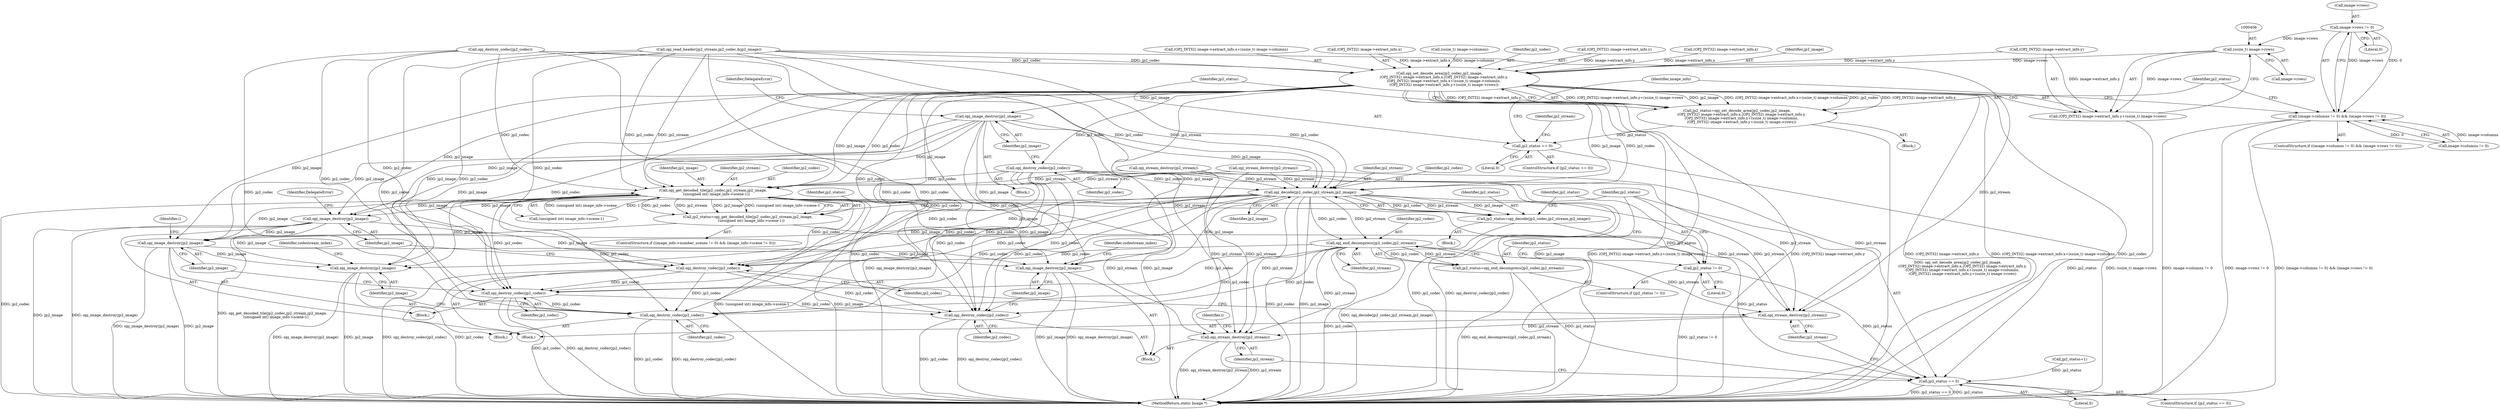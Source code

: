 digraph "0_ImageMagick_ac23b02ecb741e5de60f5235ea443790c88a0b80@pointer" {
"1000359" [label="(Call,image->rows != 0)"];
"1000353" [label="(Call,(image->columns != 0) && (image->rows != 0))"];
"1000405" [label="(Call,(ssize_t) image->rows)"];
"1000367" [label="(Call,opj_set_decode_area(jp2_codec,jp2_image,\n        (OPJ_INT32) image->extract_info.x,(OPJ_INT32) image->extract_info.y,\n        (OPJ_INT32) image->extract_info.x+(ssize_t) image->columns,\n        (OPJ_INT32) image->extract_info.y+(ssize_t) image->rows))"];
"1000365" [label="(Call,jp2_status=opj_set_decode_area(jp2_codec,jp2_image,\n        (OPJ_INT32) image->extract_info.x,(OPJ_INT32) image->extract_info.y,\n        (OPJ_INT32) image->extract_info.x+(ssize_t) image->columns,\n        (OPJ_INT32) image->extract_info.y+(ssize_t) image->rows))"];
"1000411" [label="(Call,jp2_status == 0)"];
"1000473" [label="(Call,jp2_status == 0)"];
"1000417" [label="(Call,opj_destroy_codec(jp2_codec))"];
"1000438" [label="(Call,opj_get_decoded_tile(jp2_codec,jp2_stream,jp2_image,\n      (unsigned int) image_info->scene-1))"];
"1000436" [label="(Call,jp2_status=opj_get_decoded_tile(jp2_codec,jp2_stream,jp2_image,\n      (unsigned int) image_info->scene-1))"];
"1000477" [label="(Call,opj_stream_destroy(jp2_stream))"];
"1000486" [label="(Call,opj_stream_destroy(jp2_stream))"];
"1000479" [label="(Call,opj_destroy_codec(jp2_codec))"];
"1000597" [label="(Call,opj_destroy_codec(jp2_codec))"];
"1000745" [label="(Call,opj_destroy_codec(jp2_codec))"];
"1001002" [label="(Call,opj_destroy_codec(jp2_codec))"];
"1000481" [label="(Call,opj_image_destroy(jp2_image))"];
"1000599" [label="(Call,opj_image_destroy(jp2_image))"];
"1000747" [label="(Call,opj_image_destroy(jp2_image))"];
"1001004" [label="(Call,opj_image_destroy(jp2_image))"];
"1000459" [label="(Call,opj_decode(jp2_codec,jp2_stream,jp2_image))"];
"1000457" [label="(Call,jp2_status=opj_decode(jp2_codec,jp2_stream,jp2_image))"];
"1000464" [label="(Call,jp2_status != 0)"];
"1000469" [label="(Call,opj_end_decompress(jp2_codec,jp2_stream))"];
"1000467" [label="(Call,jp2_status=opj_end_decompress(jp2_codec,jp2_stream))"];
"1000419" [label="(Call,opj_image_destroy(jp2_image))"];
"1000397" [label="(Call,(OPJ_INT32) image->extract_info.y+(ssize_t) image->rows)"];
"1000481" [label="(Call,opj_image_destroy(jp2_image))"];
"1000369" [label="(Identifier,jp2_image)"];
"1000353" [label="(Call,(image->columns != 0) && (image->rows != 0))"];
"1000598" [label="(Identifier,jp2_codec)"];
"1000420" [label="(Identifier,jp2_image)"];
"1000458" [label="(Identifier,jp2_status)"];
"1000747" [label="(Call,opj_image_destroy(jp2_image))"];
"1000397" [label="(Call,(OPJ_INT32) image->extract_info.y+(ssize_t) image->rows)"];
"1000354" [label="(Call,image->columns != 0)"];
"1001004" [label="(Call,opj_image_destroy(jp2_image))"];
"1000466" [label="(Literal,0)"];
"1000417" [label="(Call,opj_destroy_codec(jp2_codec))"];
"1000480" [label="(Identifier,jp2_codec)"];
"1000478" [label="(Identifier,jp2_stream)"];
"1000457" [label="(Call,jp2_status=opj_decode(jp2_codec,jp2_stream,jp2_image))"];
"1000398" [label="(Call,(OPJ_INT32) image->extract_info.y)"];
"1000599" [label="(Call,opj_image_destroy(jp2_image))"];
"1000335" [label="(Call,opj_read_header(jp2_stream,jp2_codec,&jp2_image))"];
"1000349" [label="(Call,jp2_status=1)"];
"1000746" [label="(Identifier,jp2_codec)"];
"1001008" [label="(Identifier,codestream_index)"];
"1000342" [label="(Call,opj_stream_destroy(jp2_stream))"];
"1000473" [label="(Call,jp2_status == 0)"];
"1000456" [label="(Block,)"];
"1000377" [label="(Call,(OPJ_INT32) image->extract_info.y)"];
"1000460" [label="(Identifier,jp2_codec)"];
"1000487" [label="(Identifier,jp2_stream)"];
"1000596" [label="(Block,)"];
"1000462" [label="(Identifier,jp2_image)"];
"1000419" [label="(Call,opj_image_destroy(jp2_image))"];
"1000441" [label="(Identifier,jp2_image)"];
"1000365" [label="(Call,jp2_status=opj_set_decode_area(jp2_codec,jp2_image,\n        (OPJ_INT32) image->extract_info.x,(OPJ_INT32) image->extract_info.y,\n        (OPJ_INT32) image->extract_info.x+(ssize_t) image->columns,\n        (OPJ_INT32) image->extract_info.y+(ssize_t) image->rows))"];
"1001002" [label="(Call,opj_destroy_codec(jp2_codec))"];
"1000384" [label="(Call,(OPJ_INT32) image->extract_info.x+(ssize_t) image->columns)"];
"1000410" [label="(ControlStructure,if (jp2_status == 0))"];
"1001005" [label="(Identifier,jp2_image)"];
"1000416" [label="(Identifier,jp2_stream)"];
"1000470" [label="(Identifier,jp2_codec)"];
"1000471" [label="(Identifier,jp2_stream)"];
"1000412" [label="(Identifier,jp2_status)"];
"1001016" [label="(MethodReturn,static Image *)"];
"1000422" [label="(Identifier,DelegateError)"];
"1000344" [label="(Call,opj_destroy_codec(jp2_codec))"];
"1000415" [label="(Call,opj_stream_destroy(jp2_stream))"];
"1000442" [label="(Call,(unsigned int) image_info->scene-1)"];
"1000597" [label="(Call,opj_destroy_codec(jp2_codec))"];
"1000600" [label="(Identifier,jp2_image)"];
"1000366" [label="(Identifier,jp2_status)"];
"1000370" [label="(Call,(OPJ_INT32) image->extract_info.x)"];
"1000438" [label="(Call,opj_get_decoded_tile(jp2_codec,jp2_stream,jp2_image,\n      (unsigned int) image_info->scene-1))"];
"1000476" [label="(Block,)"];
"1000411" [label="(Call,jp2_status == 0)"];
"1000486" [label="(Call,opj_stream_destroy(jp2_stream))"];
"1000392" [label="(Call,(ssize_t) image->columns)"];
"1000368" [label="(Identifier,jp2_codec)"];
"1000359" [label="(Call,image->rows != 0)"];
"1000440" [label="(Identifier,jp2_stream)"];
"1000360" [label="(Call,image->rows)"];
"1000364" [label="(Block,)"];
"1000385" [label="(Call,(OPJ_INT32) image->extract_info.x)"];
"1000467" [label="(Call,jp2_status=opj_end_decompress(jp2_codec,jp2_stream))"];
"1000463" [label="(ControlStructure,if (jp2_status != 0))"];
"1000428" [label="(Identifier,image_info)"];
"1000745" [label="(Call,opj_destroy_codec(jp2_codec))"];
"1000459" [label="(Call,opj_decode(jp2_codec,jp2_stream,jp2_image))"];
"1000751" [label="(Identifier,codestream_index)"];
"1000744" [label="(Block,)"];
"1000424" [label="(ControlStructure,if ((image_info->number_scenes != 0) && (image_info->scene != 0)))"];
"1001003" [label="(Identifier,jp2_codec)"];
"1000468" [label="(Identifier,jp2_status)"];
"1000367" [label="(Call,opj_set_decode_area(jp2_codec,jp2_image,\n        (OPJ_INT32) image->extract_info.x,(OPJ_INT32) image->extract_info.y,\n        (OPJ_INT32) image->extract_info.x+(ssize_t) image->columns,\n        (OPJ_INT32) image->extract_info.y+(ssize_t) image->rows))"];
"1000418" [label="(Identifier,jp2_codec)"];
"1000484" [label="(Identifier,DelegateError)"];
"1000437" [label="(Identifier,jp2_status)"];
"1000363" [label="(Literal,0)"];
"1000352" [label="(ControlStructure,if ((image->columns != 0) && (image->rows != 0)))"];
"1000475" [label="(Literal,0)"];
"1000472" [label="(ControlStructure,if (jp2_status == 0))"];
"1000413" [label="(Literal,0)"];
"1000108" [label="(Block,)"];
"1000474" [label="(Identifier,jp2_status)"];
"1000500" [label="(Identifier,i)"];
"1000414" [label="(Block,)"];
"1000465" [label="(Identifier,jp2_status)"];
"1000490" [label="(Identifier,i)"];
"1000748" [label="(Identifier,jp2_image)"];
"1000407" [label="(Call,image->rows)"];
"1000439" [label="(Identifier,jp2_codec)"];
"1000482" [label="(Identifier,jp2_image)"];
"1000461" [label="(Identifier,jp2_stream)"];
"1000405" [label="(Call,(ssize_t) image->rows)"];
"1000469" [label="(Call,opj_end_decompress(jp2_codec,jp2_stream))"];
"1000479" [label="(Call,opj_destroy_codec(jp2_codec))"];
"1000477" [label="(Call,opj_stream_destroy(jp2_stream))"];
"1000464" [label="(Call,jp2_status != 0)"];
"1000436" [label="(Call,jp2_status=opj_get_decoded_tile(jp2_codec,jp2_stream,jp2_image,\n      (unsigned int) image_info->scene-1))"];
"1000359" -> "1000353"  [label="AST: "];
"1000359" -> "1000363"  [label="CFG: "];
"1000360" -> "1000359"  [label="AST: "];
"1000363" -> "1000359"  [label="AST: "];
"1000353" -> "1000359"  [label="CFG: "];
"1000359" -> "1000353"  [label="DDG: image->rows"];
"1000359" -> "1000353"  [label="DDG: 0"];
"1000359" -> "1000405"  [label="DDG: image->rows"];
"1000353" -> "1000352"  [label="AST: "];
"1000353" -> "1000354"  [label="CFG: "];
"1000354" -> "1000353"  [label="AST: "];
"1000366" -> "1000353"  [label="CFG: "];
"1000428" -> "1000353"  [label="CFG: "];
"1000353" -> "1001016"  [label="DDG: (image->columns != 0) && (image->rows != 0)"];
"1000353" -> "1001016"  [label="DDG: image->columns != 0"];
"1000353" -> "1001016"  [label="DDG: image->rows != 0"];
"1000354" -> "1000353"  [label="DDG: image->columns"];
"1000354" -> "1000353"  [label="DDG: 0"];
"1000405" -> "1000397"  [label="AST: "];
"1000405" -> "1000407"  [label="CFG: "];
"1000406" -> "1000405"  [label="AST: "];
"1000407" -> "1000405"  [label="AST: "];
"1000397" -> "1000405"  [label="CFG: "];
"1000405" -> "1000367"  [label="DDG: image->rows"];
"1000405" -> "1000397"  [label="DDG: image->rows"];
"1000367" -> "1000365"  [label="AST: "];
"1000367" -> "1000397"  [label="CFG: "];
"1000368" -> "1000367"  [label="AST: "];
"1000369" -> "1000367"  [label="AST: "];
"1000370" -> "1000367"  [label="AST: "];
"1000377" -> "1000367"  [label="AST: "];
"1000384" -> "1000367"  [label="AST: "];
"1000397" -> "1000367"  [label="AST: "];
"1000365" -> "1000367"  [label="CFG: "];
"1000367" -> "1001016"  [label="DDG: jp2_image"];
"1000367" -> "1001016"  [label="DDG: (OPJ_INT32) image->extract_info.y+(ssize_t) image->rows"];
"1000367" -> "1001016"  [label="DDG: (OPJ_INT32) image->extract_info.y"];
"1000367" -> "1001016"  [label="DDG: (OPJ_INT32) image->extract_info.x"];
"1000367" -> "1001016"  [label="DDG: (OPJ_INT32) image->extract_info.x+(ssize_t) image->columns"];
"1000367" -> "1001016"  [label="DDG: jp2_codec"];
"1000367" -> "1000365"  [label="DDG: (OPJ_INT32) image->extract_info.y+(ssize_t) image->rows"];
"1000367" -> "1000365"  [label="DDG: jp2_image"];
"1000367" -> "1000365"  [label="DDG: (OPJ_INT32) image->extract_info.x+(ssize_t) image->columns"];
"1000367" -> "1000365"  [label="DDG: jp2_codec"];
"1000367" -> "1000365"  [label="DDG: (OPJ_INT32) image->extract_info.x"];
"1000367" -> "1000365"  [label="DDG: (OPJ_INT32) image->extract_info.y"];
"1000344" -> "1000367"  [label="DDG: jp2_codec"];
"1000335" -> "1000367"  [label="DDG: jp2_codec"];
"1000370" -> "1000367"  [label="DDG: image->extract_info.x"];
"1000385" -> "1000367"  [label="DDG: image->extract_info.x"];
"1000377" -> "1000367"  [label="DDG: image->extract_info.y"];
"1000398" -> "1000367"  [label="DDG: image->extract_info.y"];
"1000392" -> "1000367"  [label="DDG: image->columns"];
"1000367" -> "1000417"  [label="DDG: jp2_codec"];
"1000367" -> "1000419"  [label="DDG: jp2_image"];
"1000367" -> "1000438"  [label="DDG: jp2_codec"];
"1000367" -> "1000438"  [label="DDG: jp2_image"];
"1000367" -> "1000459"  [label="DDG: jp2_codec"];
"1000367" -> "1000459"  [label="DDG: jp2_image"];
"1000367" -> "1000479"  [label="DDG: jp2_codec"];
"1000367" -> "1000481"  [label="DDG: jp2_image"];
"1000367" -> "1000597"  [label="DDG: jp2_codec"];
"1000367" -> "1000599"  [label="DDG: jp2_image"];
"1000367" -> "1000745"  [label="DDG: jp2_codec"];
"1000367" -> "1000747"  [label="DDG: jp2_image"];
"1000367" -> "1001002"  [label="DDG: jp2_codec"];
"1000367" -> "1001004"  [label="DDG: jp2_image"];
"1000365" -> "1000364"  [label="AST: "];
"1000366" -> "1000365"  [label="AST: "];
"1000412" -> "1000365"  [label="CFG: "];
"1000365" -> "1001016"  [label="DDG: opj_set_decode_area(jp2_codec,jp2_image,\n        (OPJ_INT32) image->extract_info.x,(OPJ_INT32) image->extract_info.y,\n        (OPJ_INT32) image->extract_info.x+(ssize_t) image->columns,\n        (OPJ_INT32) image->extract_info.y+(ssize_t) image->rows)"];
"1000365" -> "1000411"  [label="DDG: jp2_status"];
"1000411" -> "1000410"  [label="AST: "];
"1000411" -> "1000413"  [label="CFG: "];
"1000412" -> "1000411"  [label="AST: "];
"1000413" -> "1000411"  [label="AST: "];
"1000416" -> "1000411"  [label="CFG: "];
"1000428" -> "1000411"  [label="CFG: "];
"1000411" -> "1000473"  [label="DDG: jp2_status"];
"1000473" -> "1000472"  [label="AST: "];
"1000473" -> "1000475"  [label="CFG: "];
"1000474" -> "1000473"  [label="AST: "];
"1000475" -> "1000473"  [label="AST: "];
"1000478" -> "1000473"  [label="CFG: "];
"1000487" -> "1000473"  [label="CFG: "];
"1000473" -> "1001016"  [label="DDG: jp2_status"];
"1000473" -> "1001016"  [label="DDG: jp2_status == 0"];
"1000436" -> "1000473"  [label="DDG: jp2_status"];
"1000464" -> "1000473"  [label="DDG: jp2_status"];
"1000349" -> "1000473"  [label="DDG: jp2_status"];
"1000467" -> "1000473"  [label="DDG: jp2_status"];
"1000417" -> "1000414"  [label="AST: "];
"1000417" -> "1000418"  [label="CFG: "];
"1000418" -> "1000417"  [label="AST: "];
"1000420" -> "1000417"  [label="CFG: "];
"1000417" -> "1001016"  [label="DDG: jp2_codec"];
"1000417" -> "1001016"  [label="DDG: opj_destroy_codec(jp2_codec)"];
"1000417" -> "1000438"  [label="DDG: jp2_codec"];
"1000417" -> "1000459"  [label="DDG: jp2_codec"];
"1000417" -> "1000479"  [label="DDG: jp2_codec"];
"1000417" -> "1000597"  [label="DDG: jp2_codec"];
"1000417" -> "1000745"  [label="DDG: jp2_codec"];
"1000417" -> "1001002"  [label="DDG: jp2_codec"];
"1000438" -> "1000436"  [label="AST: "];
"1000438" -> "1000442"  [label="CFG: "];
"1000439" -> "1000438"  [label="AST: "];
"1000440" -> "1000438"  [label="AST: "];
"1000441" -> "1000438"  [label="AST: "];
"1000442" -> "1000438"  [label="AST: "];
"1000436" -> "1000438"  [label="CFG: "];
"1000438" -> "1001016"  [label="DDG: (unsigned int) image_info->scene-1"];
"1000438" -> "1001016"  [label="DDG: jp2_image"];
"1000438" -> "1001016"  [label="DDG: jp2_codec"];
"1000438" -> "1000436"  [label="DDG: jp2_codec"];
"1000438" -> "1000436"  [label="DDG: jp2_stream"];
"1000438" -> "1000436"  [label="DDG: jp2_image"];
"1000438" -> "1000436"  [label="DDG: (unsigned int) image_info->scene-1"];
"1000344" -> "1000438"  [label="DDG: jp2_codec"];
"1000335" -> "1000438"  [label="DDG: jp2_codec"];
"1000335" -> "1000438"  [label="DDG: jp2_stream"];
"1000342" -> "1000438"  [label="DDG: jp2_stream"];
"1000415" -> "1000438"  [label="DDG: jp2_stream"];
"1000419" -> "1000438"  [label="DDG: jp2_image"];
"1000442" -> "1000438"  [label="DDG: (unsigned int) image_info->scene"];
"1000442" -> "1000438"  [label="DDG: 1"];
"1000438" -> "1000477"  [label="DDG: jp2_stream"];
"1000438" -> "1000479"  [label="DDG: jp2_codec"];
"1000438" -> "1000481"  [label="DDG: jp2_image"];
"1000438" -> "1000486"  [label="DDG: jp2_stream"];
"1000438" -> "1000597"  [label="DDG: jp2_codec"];
"1000438" -> "1000599"  [label="DDG: jp2_image"];
"1000438" -> "1000745"  [label="DDG: jp2_codec"];
"1000438" -> "1000747"  [label="DDG: jp2_image"];
"1000438" -> "1001002"  [label="DDG: jp2_codec"];
"1000438" -> "1001004"  [label="DDG: jp2_image"];
"1000436" -> "1000424"  [label="AST: "];
"1000437" -> "1000436"  [label="AST: "];
"1000474" -> "1000436"  [label="CFG: "];
"1000436" -> "1001016"  [label="DDG: opj_get_decoded_tile(jp2_codec,jp2_stream,jp2_image,\n      (unsigned int) image_info->scene-1)"];
"1000477" -> "1000476"  [label="AST: "];
"1000477" -> "1000478"  [label="CFG: "];
"1000478" -> "1000477"  [label="AST: "];
"1000480" -> "1000477"  [label="CFG: "];
"1000459" -> "1000477"  [label="DDG: jp2_stream"];
"1000335" -> "1000477"  [label="DDG: jp2_stream"];
"1000342" -> "1000477"  [label="DDG: jp2_stream"];
"1000415" -> "1000477"  [label="DDG: jp2_stream"];
"1000469" -> "1000477"  [label="DDG: jp2_stream"];
"1000477" -> "1000486"  [label="DDG: jp2_stream"];
"1000486" -> "1000108"  [label="AST: "];
"1000486" -> "1000487"  [label="CFG: "];
"1000487" -> "1000486"  [label="AST: "];
"1000490" -> "1000486"  [label="CFG: "];
"1000486" -> "1001016"  [label="DDG: opj_stream_destroy(jp2_stream)"];
"1000486" -> "1001016"  [label="DDG: jp2_stream"];
"1000459" -> "1000486"  [label="DDG: jp2_stream"];
"1000335" -> "1000486"  [label="DDG: jp2_stream"];
"1000342" -> "1000486"  [label="DDG: jp2_stream"];
"1000415" -> "1000486"  [label="DDG: jp2_stream"];
"1000469" -> "1000486"  [label="DDG: jp2_stream"];
"1000479" -> "1000476"  [label="AST: "];
"1000479" -> "1000480"  [label="CFG: "];
"1000480" -> "1000479"  [label="AST: "];
"1000482" -> "1000479"  [label="CFG: "];
"1000479" -> "1001016"  [label="DDG: opj_destroy_codec(jp2_codec)"];
"1000479" -> "1001016"  [label="DDG: jp2_codec"];
"1000459" -> "1000479"  [label="DDG: jp2_codec"];
"1000335" -> "1000479"  [label="DDG: jp2_codec"];
"1000344" -> "1000479"  [label="DDG: jp2_codec"];
"1000469" -> "1000479"  [label="DDG: jp2_codec"];
"1000479" -> "1000597"  [label="DDG: jp2_codec"];
"1000479" -> "1000745"  [label="DDG: jp2_codec"];
"1000479" -> "1001002"  [label="DDG: jp2_codec"];
"1000597" -> "1000596"  [label="AST: "];
"1000597" -> "1000598"  [label="CFG: "];
"1000598" -> "1000597"  [label="AST: "];
"1000600" -> "1000597"  [label="CFG: "];
"1000597" -> "1001016"  [label="DDG: jp2_codec"];
"1000597" -> "1001016"  [label="DDG: opj_destroy_codec(jp2_codec)"];
"1000459" -> "1000597"  [label="DDG: jp2_codec"];
"1000335" -> "1000597"  [label="DDG: jp2_codec"];
"1000344" -> "1000597"  [label="DDG: jp2_codec"];
"1000469" -> "1000597"  [label="DDG: jp2_codec"];
"1000597" -> "1000745"  [label="DDG: jp2_codec"];
"1000597" -> "1001002"  [label="DDG: jp2_codec"];
"1000745" -> "1000744"  [label="AST: "];
"1000745" -> "1000746"  [label="CFG: "];
"1000746" -> "1000745"  [label="AST: "];
"1000748" -> "1000745"  [label="CFG: "];
"1000745" -> "1001016"  [label="DDG: opj_destroy_codec(jp2_codec)"];
"1000745" -> "1001016"  [label="DDG: jp2_codec"];
"1000459" -> "1000745"  [label="DDG: jp2_codec"];
"1000335" -> "1000745"  [label="DDG: jp2_codec"];
"1000344" -> "1000745"  [label="DDG: jp2_codec"];
"1000469" -> "1000745"  [label="DDG: jp2_codec"];
"1001002" -> "1000108"  [label="AST: "];
"1001002" -> "1001003"  [label="CFG: "];
"1001003" -> "1001002"  [label="AST: "];
"1001005" -> "1001002"  [label="CFG: "];
"1001002" -> "1001016"  [label="DDG: jp2_codec"];
"1001002" -> "1001016"  [label="DDG: opj_destroy_codec(jp2_codec)"];
"1000459" -> "1001002"  [label="DDG: jp2_codec"];
"1000335" -> "1001002"  [label="DDG: jp2_codec"];
"1000344" -> "1001002"  [label="DDG: jp2_codec"];
"1000469" -> "1001002"  [label="DDG: jp2_codec"];
"1000481" -> "1000476"  [label="AST: "];
"1000481" -> "1000482"  [label="CFG: "];
"1000482" -> "1000481"  [label="AST: "];
"1000484" -> "1000481"  [label="CFG: "];
"1000481" -> "1001016"  [label="DDG: opj_image_destroy(jp2_image)"];
"1000481" -> "1001016"  [label="DDG: jp2_image"];
"1000419" -> "1000481"  [label="DDG: jp2_image"];
"1000459" -> "1000481"  [label="DDG: jp2_image"];
"1000481" -> "1000599"  [label="DDG: jp2_image"];
"1000481" -> "1000747"  [label="DDG: jp2_image"];
"1000481" -> "1001004"  [label="DDG: jp2_image"];
"1000599" -> "1000596"  [label="AST: "];
"1000599" -> "1000600"  [label="CFG: "];
"1000600" -> "1000599"  [label="AST: "];
"1000500" -> "1000599"  [label="CFG: "];
"1000599" -> "1001016"  [label="DDG: opj_image_destroy(jp2_image)"];
"1000599" -> "1001016"  [label="DDG: jp2_image"];
"1000419" -> "1000599"  [label="DDG: jp2_image"];
"1000459" -> "1000599"  [label="DDG: jp2_image"];
"1000599" -> "1000747"  [label="DDG: jp2_image"];
"1000599" -> "1001004"  [label="DDG: jp2_image"];
"1000747" -> "1000744"  [label="AST: "];
"1000747" -> "1000748"  [label="CFG: "];
"1000748" -> "1000747"  [label="AST: "];
"1000751" -> "1000747"  [label="CFG: "];
"1000747" -> "1001016"  [label="DDG: jp2_image"];
"1000747" -> "1001016"  [label="DDG: opj_image_destroy(jp2_image)"];
"1000419" -> "1000747"  [label="DDG: jp2_image"];
"1000459" -> "1000747"  [label="DDG: jp2_image"];
"1001004" -> "1000108"  [label="AST: "];
"1001004" -> "1001005"  [label="CFG: "];
"1001005" -> "1001004"  [label="AST: "];
"1001008" -> "1001004"  [label="CFG: "];
"1001004" -> "1001016"  [label="DDG: opj_image_destroy(jp2_image)"];
"1001004" -> "1001016"  [label="DDG: jp2_image"];
"1000419" -> "1001004"  [label="DDG: jp2_image"];
"1000459" -> "1001004"  [label="DDG: jp2_image"];
"1000459" -> "1000457"  [label="AST: "];
"1000459" -> "1000462"  [label="CFG: "];
"1000460" -> "1000459"  [label="AST: "];
"1000461" -> "1000459"  [label="AST: "];
"1000462" -> "1000459"  [label="AST: "];
"1000457" -> "1000459"  [label="CFG: "];
"1000459" -> "1001016"  [label="DDG: jp2_codec"];
"1000459" -> "1001016"  [label="DDG: jp2_image"];
"1000459" -> "1000457"  [label="DDG: jp2_codec"];
"1000459" -> "1000457"  [label="DDG: jp2_stream"];
"1000459" -> "1000457"  [label="DDG: jp2_image"];
"1000344" -> "1000459"  [label="DDG: jp2_codec"];
"1000335" -> "1000459"  [label="DDG: jp2_codec"];
"1000335" -> "1000459"  [label="DDG: jp2_stream"];
"1000342" -> "1000459"  [label="DDG: jp2_stream"];
"1000415" -> "1000459"  [label="DDG: jp2_stream"];
"1000419" -> "1000459"  [label="DDG: jp2_image"];
"1000459" -> "1000469"  [label="DDG: jp2_codec"];
"1000459" -> "1000469"  [label="DDG: jp2_stream"];
"1000457" -> "1000456"  [label="AST: "];
"1000458" -> "1000457"  [label="AST: "];
"1000465" -> "1000457"  [label="CFG: "];
"1000457" -> "1001016"  [label="DDG: opj_decode(jp2_codec,jp2_stream,jp2_image)"];
"1000457" -> "1000464"  [label="DDG: jp2_status"];
"1000464" -> "1000463"  [label="AST: "];
"1000464" -> "1000466"  [label="CFG: "];
"1000465" -> "1000464"  [label="AST: "];
"1000466" -> "1000464"  [label="AST: "];
"1000468" -> "1000464"  [label="CFG: "];
"1000474" -> "1000464"  [label="CFG: "];
"1000464" -> "1001016"  [label="DDG: jp2_status != 0"];
"1000469" -> "1000467"  [label="AST: "];
"1000469" -> "1000471"  [label="CFG: "];
"1000470" -> "1000469"  [label="AST: "];
"1000471" -> "1000469"  [label="AST: "];
"1000467" -> "1000469"  [label="CFG: "];
"1000469" -> "1001016"  [label="DDG: jp2_codec"];
"1000469" -> "1000467"  [label="DDG: jp2_codec"];
"1000469" -> "1000467"  [label="DDG: jp2_stream"];
"1000467" -> "1000463"  [label="AST: "];
"1000468" -> "1000467"  [label="AST: "];
"1000474" -> "1000467"  [label="CFG: "];
"1000467" -> "1001016"  [label="DDG: opj_end_decompress(jp2_codec,jp2_stream)"];
"1000419" -> "1000414"  [label="AST: "];
"1000419" -> "1000420"  [label="CFG: "];
"1000420" -> "1000419"  [label="AST: "];
"1000422" -> "1000419"  [label="CFG: "];
"1000419" -> "1001016"  [label="DDG: jp2_image"];
"1000419" -> "1001016"  [label="DDG: opj_image_destroy(jp2_image)"];
"1000398" -> "1000397"  [label="AST: "];
"1000397" -> "1001016"  [label="DDG: (ssize_t) image->rows"];
"1000398" -> "1000397"  [label="DDG: image->extract_info.y"];
}
